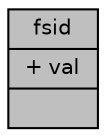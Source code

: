 digraph "fsid"
{
 // LATEX_PDF_SIZE
  edge [fontname="Helvetica",fontsize="10",labelfontname="Helvetica",labelfontsize="10"];
  node [fontname="Helvetica",fontsize="10",shape=record];
  Node1 [label="{fsid\n|+ val\l|}",height=0.2,width=0.4,color="black", fillcolor="grey75", style="filled", fontcolor="black",tooltip=" "];
}
